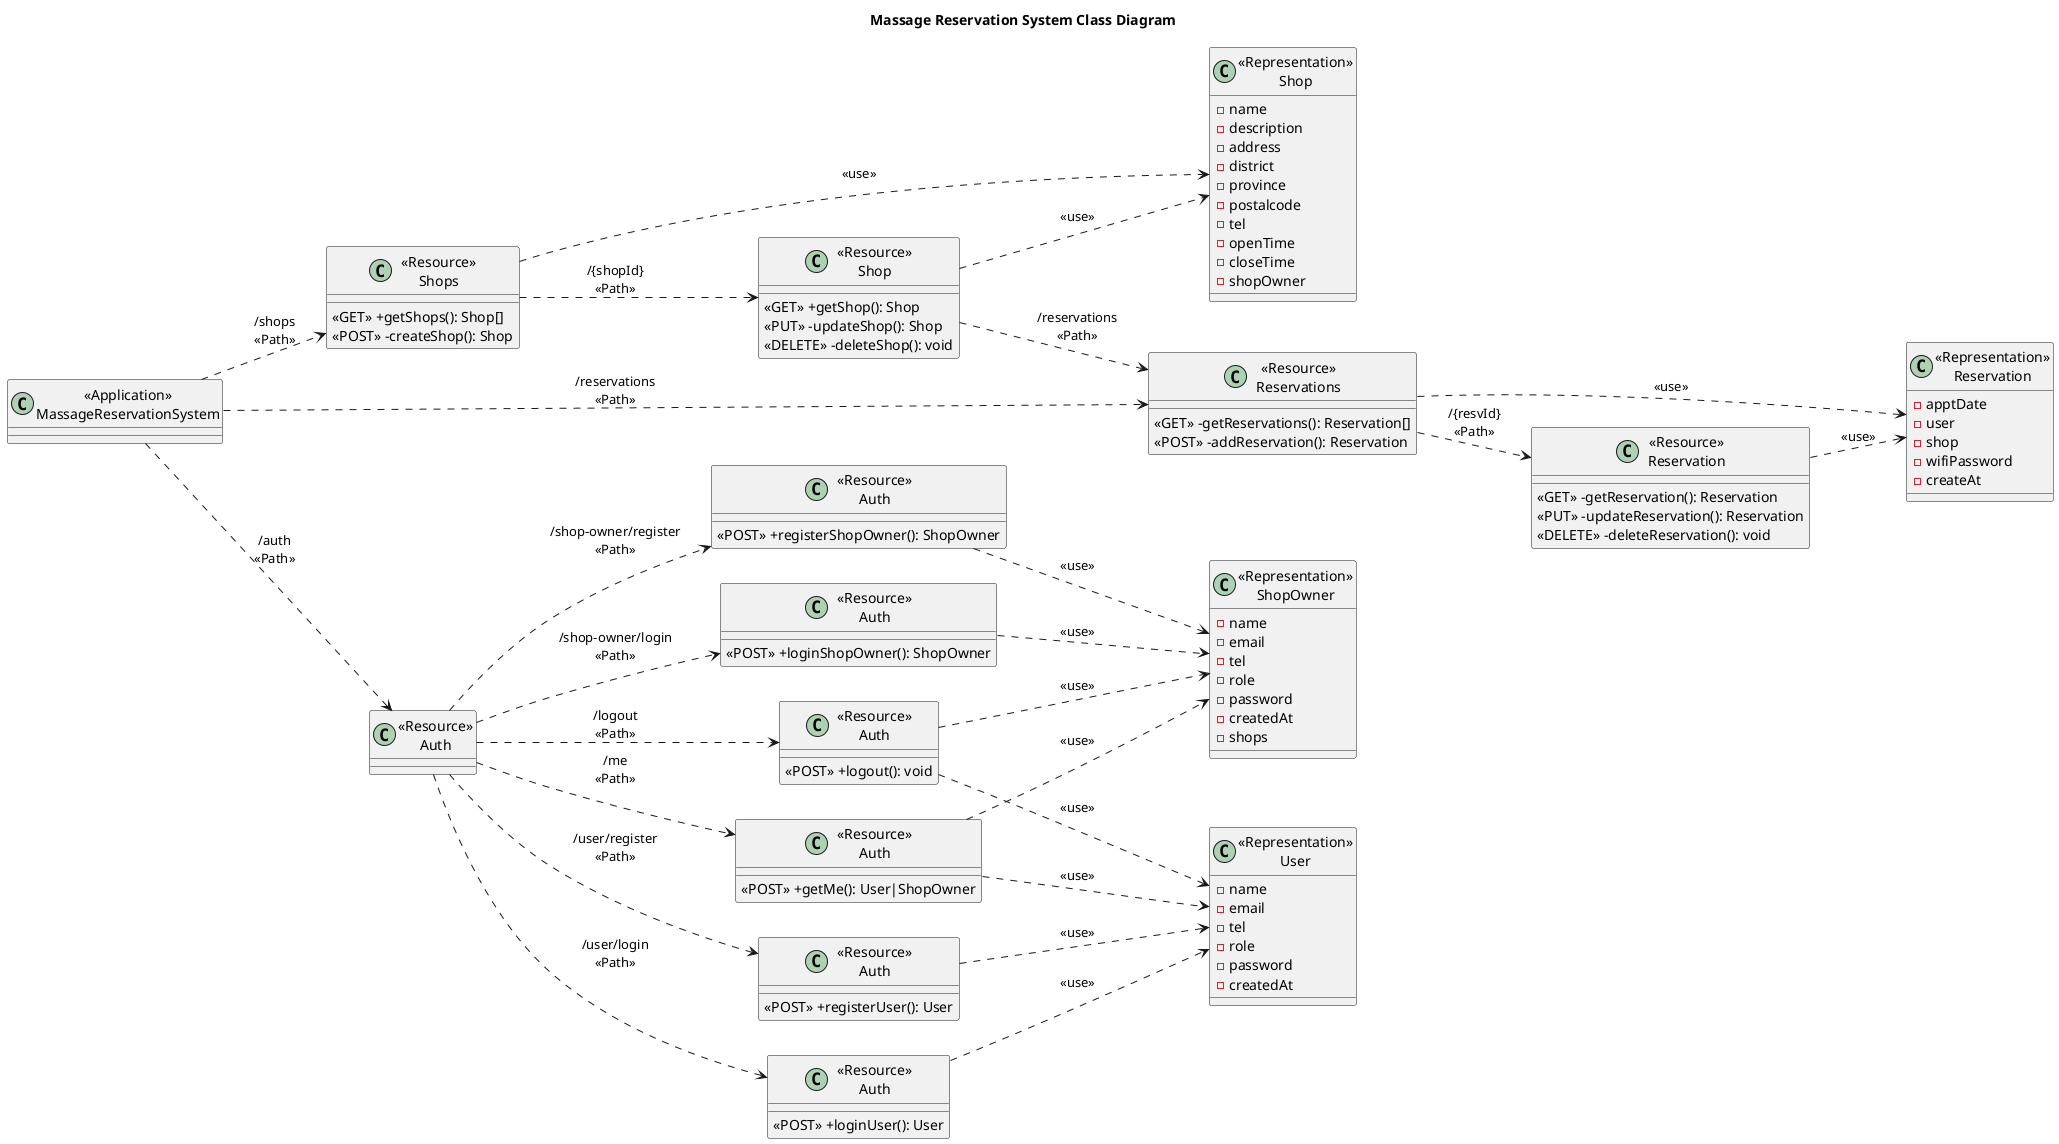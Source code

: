 @startuml Manage Massage Reservation Class Diagram
title "Massage Reservation System Class Diagram"
left to right direction
class "<<Application>>\nMassageReservationSystem" as MassageReservationSystem{

}

class "<<Representation>>\nUser" as RepresentationUser {
  -name
  -email
  -tel
  -role
  -password
  -createdAt
}

class "<<Representation>>\nShopOwner" as RepresentationShopOwner {
  -name
  -email
  -tel
  -role
  -password
  -createdAt
  -shops
}

class "<<Representation>>\nShop" as RepresentationShop {
  -name
  -description
  -address
  -district
  -province
  -postalcode
  -tel
  -openTime
  -closeTime
  -shopOwner
}

class "<<Representation>>\nReservation" as RepresentationReservation {
  -apptDate
  -user
  -shop
  -wifiPassword
  -createAt
}

class "<<Resource>>\nShops" as ResourceShops {
  <<GET>> +getShops(): Shop[]
  <<POST>> -createShop(): Shop
}

class "<<Resource>>\nShop" as ResourceShop {
  <<GET>> +getShop(): Shop
  <<PUT>> -updateShop(): Shop
  <<DELETE>> -deleteShop(): void
}

class "<<Resource>>\nReservations" as ResourceReservations {
  <<GET>> -getReservations(): Reservation[]
  <<POST>> -addReservation(): Reservation
}

class "<<Resource>>\nReservation" as ResourceReservation {
  <<GET>> -getReservation(): Reservation
  <<PUT>> -updateReservation(): Reservation
  <<DELETE>> -deleteReservation(): void
}

class "<<Resource>>\nAuth" as ResourceAuth {

}
class "<<Resource>>\nAuth" as ResourceAuthRegisterUser {
  <<POST>> +registerUser(): User
}
class "<<Resource>>\nAuth" as ResourceAuthRegisterShopOwner {
  <<POST>> +registerShopOwner(): ShopOwner
}
class "<<Resource>>\nAuth" as ResourceAuthLoginUser {
  <<POST>> +loginUser(): User
}
class "<<Resource>>\nAuth" as ResourceAuthLoginShopOwner {
  <<POST>> +loginShopOwner(): ShopOwner
}
class "<<Resource>>\nAuth" as ResourceAuthGetMe {
  <<POST>> +getMe(): User|ShopOwner
}
class "<<Resource>>\nAuth" as ResourceAuthLogout {
  <<POST>> +logout(): void
}

MassageReservationSystem ..> ResourceShops: "/shops\n<<Path>>"
MassageReservationSystem ..> ResourceReservations: "/reservations\n<<Path>>"
MassageReservationSystem ..> ResourceAuth: "/auth\n<<Path>>"

ResourceShops ..> ResourceShop: "/{shopId}\n<<Path>>"
ResourceShops ..> RepresentationShop: "<<use>>"
ResourceShop ..> RepresentationShop: "<<use>>"
ResourceShop ..> ResourceReservations: "/reservations\n<<Path>>"

ResourceAuth ..> ResourceAuthRegisterUser: "/user/register\n<<Path>>"
ResourceAuth ..> ResourceAuthLoginUser: "/user/login\n<<Path>>"
ResourceAuth ..> ResourceAuthRegisterShopOwner: "/shop-owner/register\n<<Path>>"
ResourceAuth ..> ResourceAuthLoginShopOwner: "/shop-owner/login\n<<Path>>"
ResourceAuth ..> ResourceAuthGetMe: "/me\n<<Path>>"
ResourceAuth ..> ResourceAuthLogout: "/logout\n<<Path>>"

ResourceAuthRegisterUser ..> RepresentationUser: "<<use>>"
ResourceAuthLoginUser ..> RepresentationUser: "<<use>>"
ResourceAuthRegisterShopOwner ..> RepresentationShopOwner: "<<use>>"
ResourceAuthLoginShopOwner ..> RepresentationShopOwner: "<<use>>"
ResourceAuthGetMe ..> RepresentationUser: "<<use>>"
ResourceAuthGetMe ..> RepresentationShopOwner: "<<use>>"
ResourceAuthLogout ..> RepresentationUser: "<<use>>"
ResourceAuthLogout ..> RepresentationShopOwner: "<<use>>"

ResourceReservations ..> ResourceReservation: "/{resvId}\n<<Path>>"
ResourceReservation ..> RepresentationReservation: "<<use>>"
ResourceReservations ..> RepresentationReservation: "<<use>>"

@enduml